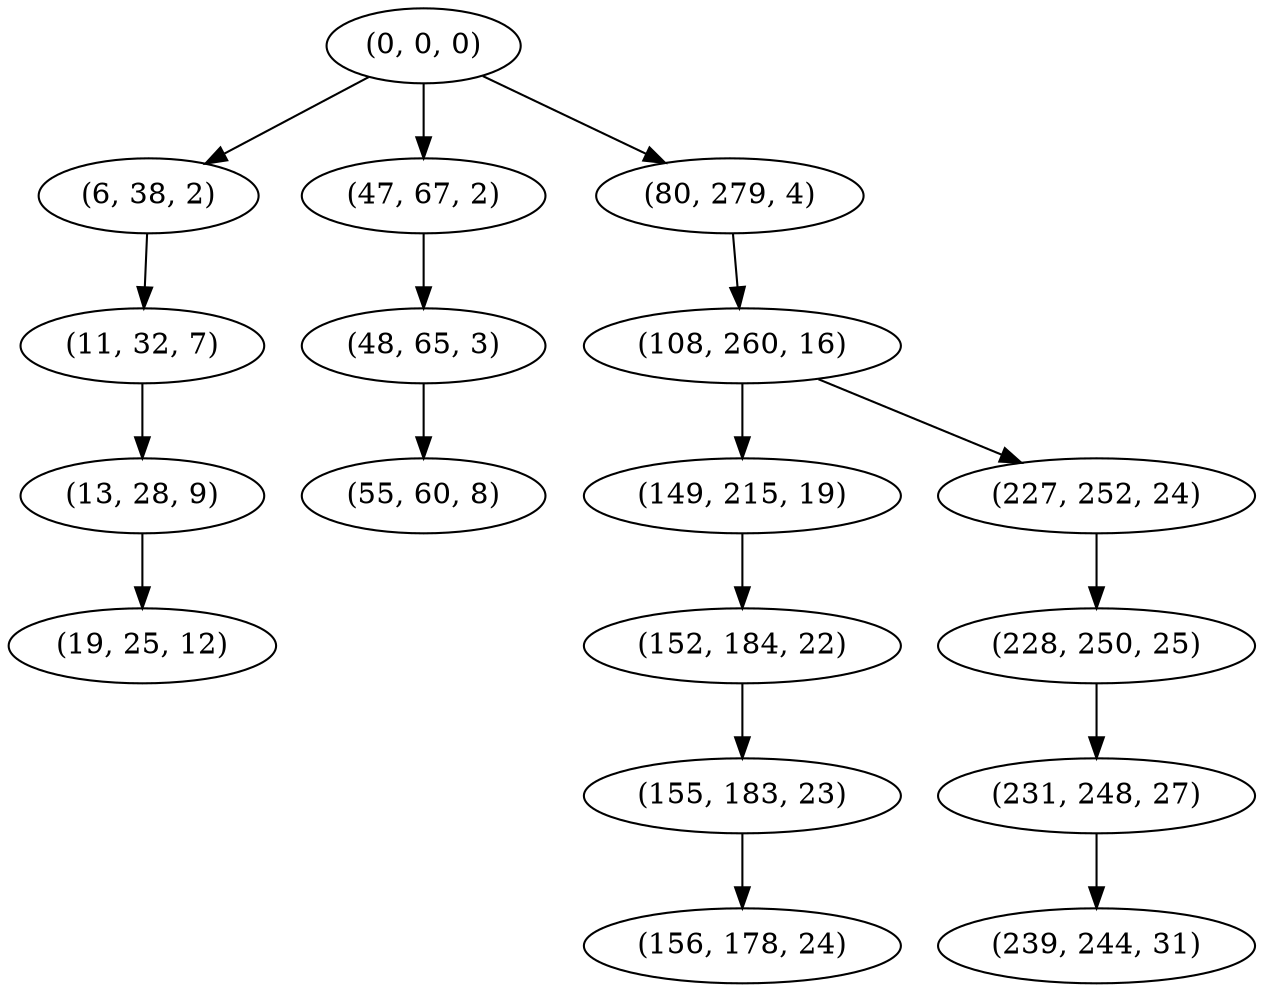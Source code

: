 digraph tree {
    "(0, 0, 0)";
    "(6, 38, 2)";
    "(11, 32, 7)";
    "(13, 28, 9)";
    "(19, 25, 12)";
    "(47, 67, 2)";
    "(48, 65, 3)";
    "(55, 60, 8)";
    "(80, 279, 4)";
    "(108, 260, 16)";
    "(149, 215, 19)";
    "(152, 184, 22)";
    "(155, 183, 23)";
    "(156, 178, 24)";
    "(227, 252, 24)";
    "(228, 250, 25)";
    "(231, 248, 27)";
    "(239, 244, 31)";
    "(0, 0, 0)" -> "(6, 38, 2)";
    "(0, 0, 0)" -> "(47, 67, 2)";
    "(0, 0, 0)" -> "(80, 279, 4)";
    "(6, 38, 2)" -> "(11, 32, 7)";
    "(11, 32, 7)" -> "(13, 28, 9)";
    "(13, 28, 9)" -> "(19, 25, 12)";
    "(47, 67, 2)" -> "(48, 65, 3)";
    "(48, 65, 3)" -> "(55, 60, 8)";
    "(80, 279, 4)" -> "(108, 260, 16)";
    "(108, 260, 16)" -> "(149, 215, 19)";
    "(108, 260, 16)" -> "(227, 252, 24)";
    "(149, 215, 19)" -> "(152, 184, 22)";
    "(152, 184, 22)" -> "(155, 183, 23)";
    "(155, 183, 23)" -> "(156, 178, 24)";
    "(227, 252, 24)" -> "(228, 250, 25)";
    "(228, 250, 25)" -> "(231, 248, 27)";
    "(231, 248, 27)" -> "(239, 244, 31)";
}
